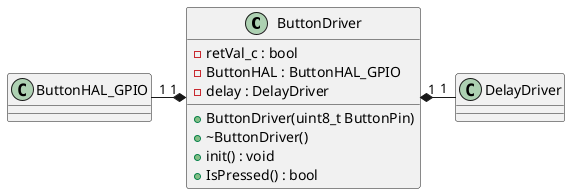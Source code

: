 
@startuml Build 1 - Press Button for LED

class ButtonDriver {
  -retVal_c : bool
  -ButtonHAL : ButtonHAL_GPIO
  -delay : DelayDriver
  +ButtonDriver(uint8_t ButtonPin)
  +~ButtonDriver()
  +init() : void
  +IsPressed() : bool
}

ButtonDriver "1" *-l- "1" ButtonHAL_GPIO
ButtonDriver "1" *-r- "1" DelayDriver


@enduml
